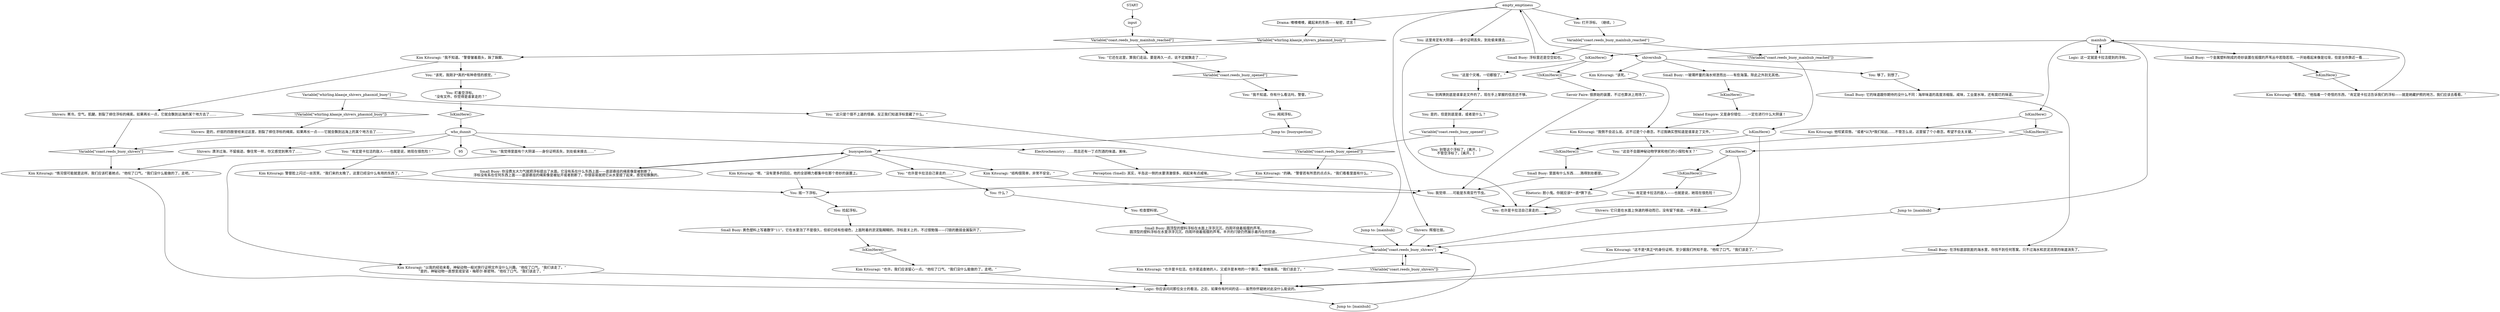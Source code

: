 # COAST / SMALL BUOY
# Here you can find Klaasje's buoy if you know about it.
# ==================================================
digraph G {
	  0 [label="START"];
	  1 [label="input"];
	  2 [label="You: “肯定是卡拉洁的敌人——也就是说，她现在很危险！”"];
	  3 [label="You: 这里肯定有大阴谋——身份证明丢失，到处偷来摸去……"];
	  4 [label="Logic: 你应该问问那位女士的看法。之后，如果你有时间的话——虽然你怀疑她对此没什么能说的。"];
	  5 [label="Jump to: [mainhub]"];
	  6 [label="You: 够了。别想了。"];
	  7 [label="Kim Kitsuragi: “的确。”警督若有所思的点点头。“我们看看里面有什么。”"];
	  8 [label="Perception (Smell): 其实，半岛这一侧的水要清澈很多。闻起来有点咸味。"];
	  9 [label="empty_emptiness"];
	  10 [label="buoyspection"];
	  11 [label="Savoir Faire: 很原始的装置，不过也算派上用场了。"];
	  12 [label="Kim Kitsuragi: “看那边，”他指着一个奇怪的东西，“肯定是卡拉洁告诉我们的浮标——就是她藏护照的地方。我们应该去看看。”"];
	  13 [label="Shivers: 是的，纤弱的四肢曾经来过这里，割裂了绑住浮标的绳索。如果再长一点——它就会飘到远海上的某个地方去了……"];
	  14 [label="You: “我觉得里面有个大阴谋——身份证明丢失，到处偷来摸去……”"];
	  15 [label="Variable[\"whirling.klaasje_shivers_phasmid_buoy\"]"];
	  16 [label="Variable[\"whirling.klaasje_shivers_phasmid_buoy\"]", shape=diamond];
	  17 [label="!(Variable[\"whirling.klaasje_shivers_phasmid_buoy\"])", shape=diamond];
	  18 [label="You: “这只是个很不上道的怪癖。反正我们知道浮标里藏了什么。”"];
	  19 [label="You: “该死，我刚才*真的*有种奇怪的感觉。”"];
	  20 [label="Small Buoy: 一个金属塑料制成的奇妙装置在摇摆的芦苇丛中若隐若现。一开始看起来像是垃圾，但是当你靠近一看……"];
	  21 [label="IsKimHere()"];
	  22 [label="IsKimHere()", shape=diamond];
	  23 [label="!(IsKimHere())", shape=diamond];
	  24 [label="Kim Kitsuragi: “这不是*真正*的身份证明，至少据我们所知不是。”他叹了口气。“我们该走了。”"];
	  25 [label="Kim Kitsuragi: “以我的经验来看，神秘动物一般对旅行证明文件没什么兴趣。”他叹了口气。“我们该走了。”\n“是的，神秘动物一直想变成安诺・梅耶尔-斯密特。”他叹了口气。“我们该走了。”"];
	  26 [label="Rhetoric: 胆小鬼。你就应该*一直*猜下去。"];
	  27 [label="You: 是的，但是到底是谁，或者是什么？"];
	  28 [label="Kim Kitsuragi: “该死。”"];
	  29 [label="Inland Empire: 又是身份错位……一定在进行什么大阴谋！"];
	  30 [label="You: 肯定是卡拉洁的敌人——也就是说，她现在很危险！"];
	  31 [label="Shivers: 辉煌壮丽。"];
	  32 [label="Variable[\"coast.reeds_buoy_opened\"]"];
	  33 [label="Variable[\"coast.reeds_buoy_opened\"]", shape=diamond];
	  34 [label="!(Variable[\"coast.reeds_buoy_opened\"])", shape=diamond];
	  35 [label="You: 别管这个浮标了。[离开。]\n不管空浮标了。[离开。]"];
	  36 [label="Logic: 这一定就是卡拉洁提到的浮标。"];
	  37 [label="Small Buoy: 里面有什么东西……溅得到处都是。"];
	  38 [label="You: 捡起浮标。"];
	  39 [label="IsKimHere()"];
	  40 [label="IsKimHere()", shape=diamond];
	  41 [label="!(IsKimHere())", shape=diamond];
	  42 [label="Kim Kitsuragi: 他咬紧双唇。“或者*以为*我们如此……不管怎么说，这里留了个小悬念。希望不会太关键。”"];
	  43 [label="Jump to: [mainhub]"];
	  44 [label="Kim Kitsuragi: “我倒不会这么说。这不过是个小悬念。不过我确实想知道是谁拿走了文件。”"];
	  45 [label="You: 别再猜到底是谁拿走文件的了。现在手上掌握的信息还不够。"];
	  46 [label="You: 打开浮标。（继续。）"];
	  47 [label="You: “也许是卡拉洁自己拿走的……”"];
	  48 [label="Shivers: 漂洋过海，不留痕迹。像往常一样，你又感觉到寒冷了……"];
	  49 [label="You: 检查塑料球。"];
	  50 [label="Small Buoy: 你没费太大力气就把浮标提出了水面。它没有系在什么东西上面——底部悬挂的绳索像是被割断了。\n浮标没有系在任何东西上面——底部悬挂的绳索像是被扯开或者割断了。你很容易就把它从水里提了起来，感觉轻飘飘的。"];
	  51 [label="Small Buoy: 黄色塑料上写着数字“11”。它在水里泡了不是很久，但却已经有些褪色，上面附着的淤泥黏糊糊的。浮标是关上的，不过很勉强——闩锁的脆弱金属裂开了。"];
	  52 [label="Small Buoy: 圆顶型的塑料浮标在水面上浮浮沉沉，四周环绕着摇摆的芦苇。\n圆顶型的塑料浮标在水里浮浮沉沉，四周环绕着摇摆的芦苇。半开的闩锁仍然展示着内在的空虚。"];
	  53 [label="You: “它还在这里，算我们走运。要是再久一点，说不定就飘走了……”"];
	  54 [label="IsKimHere()"];
	  55 [label="IsKimHere()", shape=diamond];
	  56 [label="!(IsKimHere())", shape=diamond];
	  57 [label="You: “这是个灾难。一切都毁了。”"];
	  58 [label="Shivers: 寒冷。空气。肌腱。割裂了绑住浮标的绳索。如果再长一点，它就会飘到远海的某个地方去了……"];
	  59 [label="Kim Kitsuragi: “我不知道。”警督皱着眉头，跺了跺脚。"];
	  60 [label="who_dunnit"];
	  61 [label="You: “这会不会跟神秘动物学家和他们的小探险有关？”"];
	  62 [label="Electrochemistry: ……而且还有一丁点烈酒的味道。美味。"];
	  63 [label="Small Buoy: 在浮标底部肮脏的海水里，你找不到任何答案。只不过海水和淤泥浓厚的味道消失了。"];
	  64 [label="You: 也许是卡拉洁自己拿走的……"];
	  65 [label="shivershub"];
	  66 [label="Kim Kitsuragi: “情况很可能就是这样。我们应该盯着她点。”他叹了口气。“我们没什么能做的了，走吧。”"];
	  67 [label="You: 什么？"];
	  68 [label="Small Buoy: 一玻璃杯量的海水倾泄而出——有些海藻。除此之外别无其他。"];
	  69 [label="Variable[\"coast.reeds_buoy_mainhub_reached\"]"];
	  70 [label="Variable[\"coast.reeds_buoy_mainhub_reached\"]", shape=diamond];
	  71 [label="!(Variable[\"coast.reeds_buoy_mainhub_reached\"])", shape=diamond];
	  72 [label="Small Buoy: 浮标里还是空空如也。"];
	  73 [label="IsKimHere()"];
	  74 [label="IsKimHere()", shape=diamond];
	  75 [label="!(IsKimHere())", shape=diamond];
	  76 [label="Shivers: 它只是在水面上快速的移动而已，没有留下痕迹。一声耳语……"];
	  77 [label="Small Buoy: 它的味道跟你期待的没什么不同：海岸味道的高度浓缩版。咸味，工业废水味，还有腐烂的味道。"];
	  78 [label="Jump to: [buoyspection]"];
	  79 [label="You: 我觉得……可能是东南亚竹节虫。"];
	  80 [label="Drama: 噢噢噢噢，藏起来的东西——秘密，谎言！"];
	  81 [label="mainhub"];
	  82 [label="Variable[\"coast.reeds_buoy_shivers\"]"];
	  83 [label="Variable[\"coast.reeds_buoy_shivers\"]", shape=diamond];
	  84 [label="!(Variable[\"coast.reeds_buoy_shivers\"])", shape=diamond];
	  85 [label="Kim Kitsuragi: “也许是卡拉洁。也许是追查她的人。又或许是本地的一个醉汉。”他耸耸肩。“我们该走了。”"];
	  86 [label="You: 闻闻浮标。"];
	  87 [label="Kim Kitsuragi: “嗯。”没有更多的回应。他的全部精力都集中在那个奇妙的装置上。"];
	  88 [label="You: 盯着空浮标。\n“没有文件。你觉得是谁拿走的？”"];
	  89 [label="Jump to: [mainhub]"];
	  90 [label="You: 摇一下浮标。"];
	  91 [label="Kim Kitsuragi: “结构很简单，非常不安全。”"];
	  92 [label="Kim Kitsuragi: “也许。我们应该留心一点。”他叹了口气。“我们没什么能做的了，走吧。”"];
	  93 [label="Kim Kitsuragi: 警督脸上闪过一丝苦笑。“我们来的太晚了。这里已经没什么有用的东西了。”"];
	  94 [label="You: “我不知道。你有什么看法吗，警督。”"];
	  0 -> 1
	  1 -> 70
	  2 -> 93
	  3 -> 64
	  4 -> 5
	  5 -> 82
	  6 -> 77
	  7 -> 90
	  8 -> 79
	  9 -> 65
	  9 -> 3
	  9 -> 46
	  9 -> 80
	  9 -> 31
	  10 -> 50
	  10 -> 91
	  10 -> 47
	  10 -> 87
	  11 -> 79
	  12 -> 81
	  13 -> 83
	  14 -> 25
	  15 -> 17
	  15 -> 18
	  16 -> 59
	  17 -> 13
	  18 -> 43
	  19 -> 88
	  20 -> 22
	  21 -> 24
	  21 -> 23
	  22 -> 12
	  23 -> 37
	  24 -> 4
	  25 -> 4
	  26 -> 64
	  27 -> 32
	  28 -> 44
	  29 -> 44
	  30 -> 64
	  31 -> 82
	  32 -> 34
	  32 -> 35
	  33 -> 94
	  34 -> 7
	  36 -> 81
	  37 -> 79
	  38 -> 51
	  39 -> 41
	  39 -> 42
	  40 -> 60
	  41 -> 73
	  42 -> 61
	  43 -> 82
	  44 -> 61
	  45 -> 27
	  46 -> 69
	  47 -> 67
	  48 -> 66
	  49 -> 52
	  50 -> 10
	  51 -> 55
	  52 -> 82
	  53 -> 33
	  54 -> 56
	  54 -> 57
	  55 -> 92
	  56 -> 11
	  57 -> 45
	  58 -> 83
	  59 -> 58
	  59 -> 19
	  60 -> 2
	  60 -> 14
	  60 -> 48
	  60 -> 62
	  60 -> 95
	  61 -> 26
	  62 -> 8
	  63 -> 4
	  64 -> 64
	  65 -> 68
	  65 -> 28
	  65 -> 6
	  66 -> 4
	  67 -> 49
	  68 -> 74
	  69 -> 72
	  69 -> 71
	  70 -> 53
	  71 -> 21
	  72 -> 9
	  73 -> 75
	  73 -> 76
	  74 -> 29
	  75 -> 30
	  76 -> 82
	  77 -> 63
	  78 -> 10
	  79 -> 64
	  80 -> 16
	  81 -> 36
	  81 -> 39
	  81 -> 20
	  81 -> 54
	  81 -> 89
	  82 -> 84
	  82 -> 85
	  83 -> 66
	  84 -> 82
	  85 -> 4
	  86 -> 78
	  87 -> 90
	  88 -> 40
	  89 -> 82
	  90 -> 38
	  91 -> 79
	  92 -> 4
	  93 -> 90
	  94 -> 86
}

